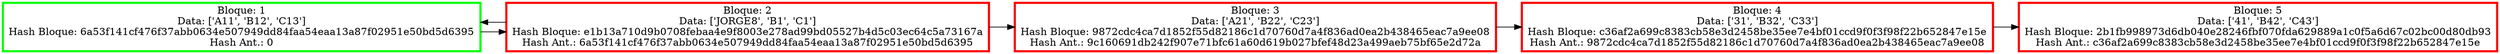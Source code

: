 digraph G{
rankdir=LR;
node[shape = "box"]
node1[label="Bloque: 1\nData: ['A11', 'B12', 'C13']\nHash Bloque: 6a53f141cf476f37abb0634e507949dd84faa54eaa13a87f02951e50bd5d6395\nHash Ant.: 0", color="green", penwidth=3]
node1->node2
node2[label="Bloque: 2\nData: ['JORGE8', 'B1', 'C1']\nHash Bloque: e1b13a710d9b0708febaa4e9f8003e278ad99bd05527b4d5c03ec64c5a73167a\nHash Ant.: 6a53f141cf476f37abb0634e507949dd84faa54eaa13a87f02951e50bd5d6395", color="green", penwidth=3]
node2->node3
node2->node1
node1[color=green]node3[label="Bloque: 3\nData: ['A21', 'B22', 'C23']\nHash Bloque: 9872cdc4ca7d1852f55d82186c1d70760d7a4f836ad0ea2b438465eac7a9ee08\nHash Ant.: 9c160691db242f907e71bfc61a60d619b027bfef48d23a499aeb75bf65e2d72a", color="red", penwidth=3]
node3->node4
node2[color=red]node4[label="Bloque: 4\nData: ['31', 'B32', 'C33']\nHash Bloque: c36af2a699c8383cb58e3d2458be35ee7e4bf01ccd9f0f3f98f22b652847e15e\nHash Ant.: 9872cdc4ca7d1852f55d82186c1d70760d7a4f836ad0ea2b438465eac7a9ee08", color="red", penwidth=3]
node4->node5
node3[color=red]node5[label="Bloque: 5\nData: ['41', 'B42', 'C43']\nHash Bloque: 2b1fb998973d6db040e28246fbf070fda629889a1c0f5a6d67c02bc00d80db93\nHash Ant.: c36af2a699c8383cb58e3d2458be35ee7e4bf01ccd9f0f3f98f22b652847e15e", color="red", penwidth=3]
node4[color=red]}